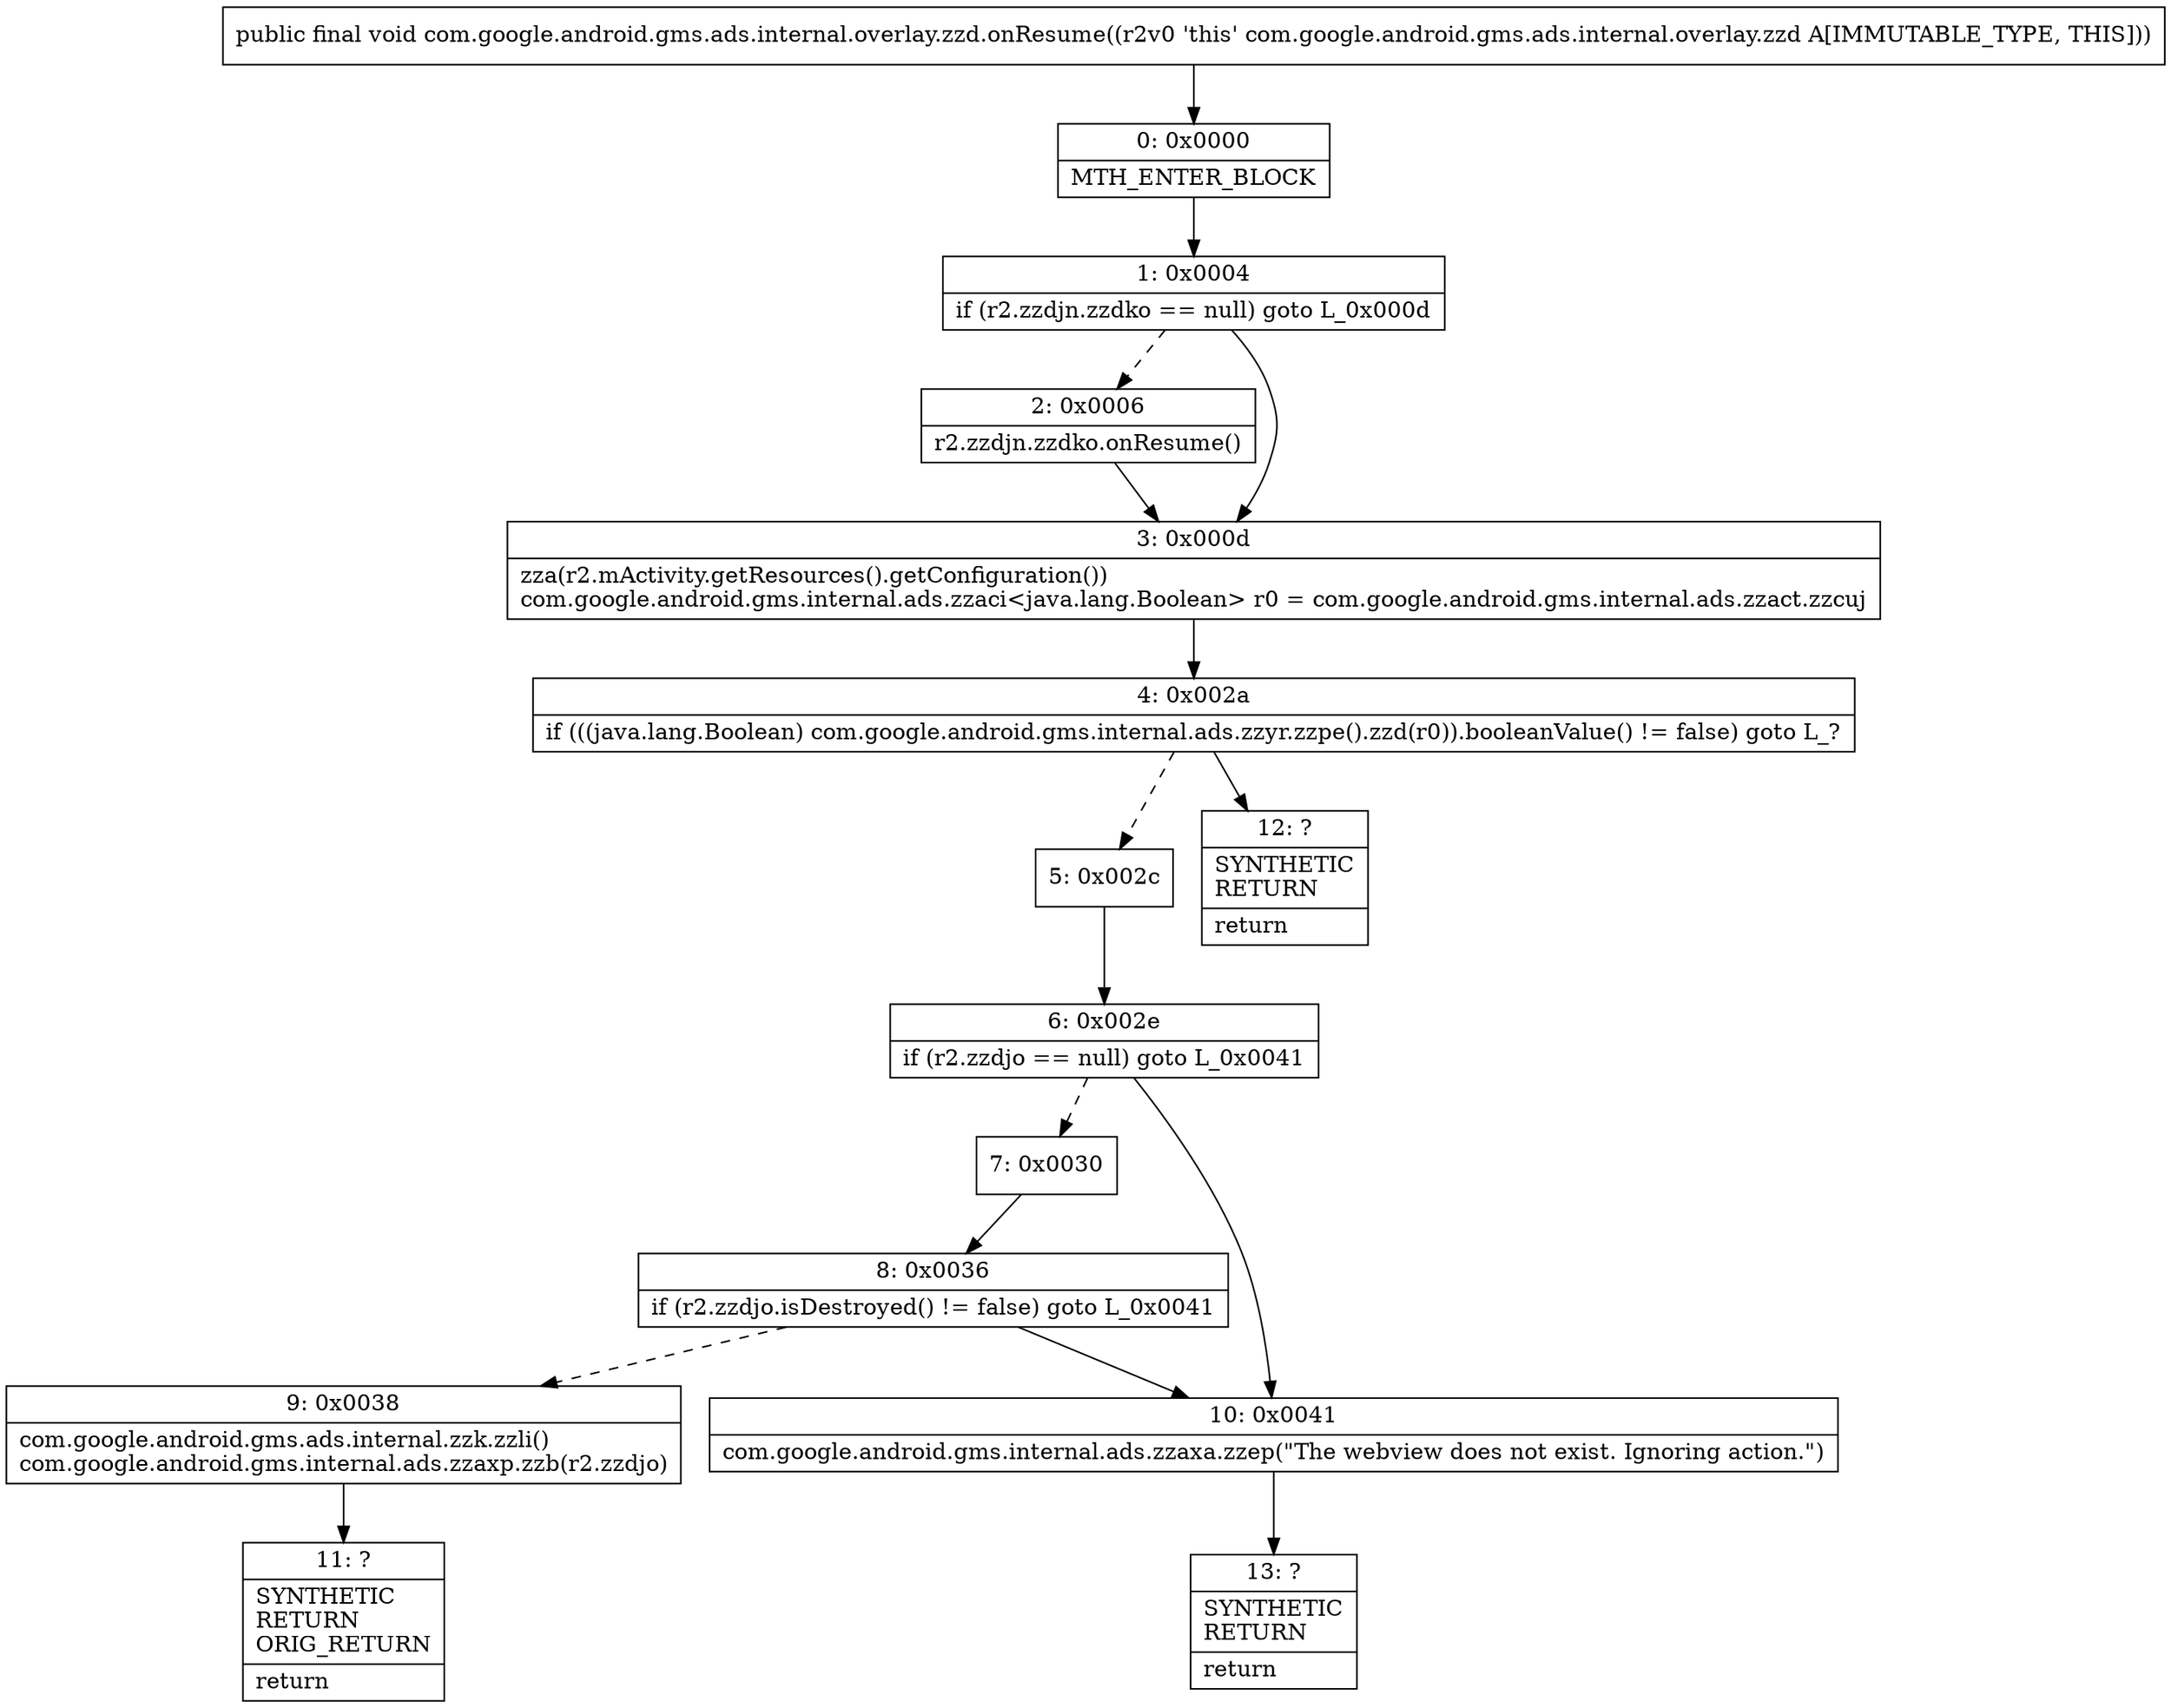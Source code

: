 digraph "CFG forcom.google.android.gms.ads.internal.overlay.zzd.onResume()V" {
Node_0 [shape=record,label="{0\:\ 0x0000|MTH_ENTER_BLOCK\l}"];
Node_1 [shape=record,label="{1\:\ 0x0004|if (r2.zzdjn.zzdko == null) goto L_0x000d\l}"];
Node_2 [shape=record,label="{2\:\ 0x0006|r2.zzdjn.zzdko.onResume()\l}"];
Node_3 [shape=record,label="{3\:\ 0x000d|zza(r2.mActivity.getResources().getConfiguration())\lcom.google.android.gms.internal.ads.zzaci\<java.lang.Boolean\> r0 = com.google.android.gms.internal.ads.zzact.zzcuj\l}"];
Node_4 [shape=record,label="{4\:\ 0x002a|if (((java.lang.Boolean) com.google.android.gms.internal.ads.zzyr.zzpe().zzd(r0)).booleanValue() != false) goto L_?\l}"];
Node_5 [shape=record,label="{5\:\ 0x002c}"];
Node_6 [shape=record,label="{6\:\ 0x002e|if (r2.zzdjo == null) goto L_0x0041\l}"];
Node_7 [shape=record,label="{7\:\ 0x0030}"];
Node_8 [shape=record,label="{8\:\ 0x0036|if (r2.zzdjo.isDestroyed() != false) goto L_0x0041\l}"];
Node_9 [shape=record,label="{9\:\ 0x0038|com.google.android.gms.ads.internal.zzk.zzli()\lcom.google.android.gms.internal.ads.zzaxp.zzb(r2.zzdjo)\l}"];
Node_10 [shape=record,label="{10\:\ 0x0041|com.google.android.gms.internal.ads.zzaxa.zzep(\"The webview does not exist. Ignoring action.\")\l}"];
Node_11 [shape=record,label="{11\:\ ?|SYNTHETIC\lRETURN\lORIG_RETURN\l|return\l}"];
Node_12 [shape=record,label="{12\:\ ?|SYNTHETIC\lRETURN\l|return\l}"];
Node_13 [shape=record,label="{13\:\ ?|SYNTHETIC\lRETURN\l|return\l}"];
MethodNode[shape=record,label="{public final void com.google.android.gms.ads.internal.overlay.zzd.onResume((r2v0 'this' com.google.android.gms.ads.internal.overlay.zzd A[IMMUTABLE_TYPE, THIS])) }"];
MethodNode -> Node_0;
Node_0 -> Node_1;
Node_1 -> Node_2[style=dashed];
Node_1 -> Node_3;
Node_2 -> Node_3;
Node_3 -> Node_4;
Node_4 -> Node_5[style=dashed];
Node_4 -> Node_12;
Node_5 -> Node_6;
Node_6 -> Node_7[style=dashed];
Node_6 -> Node_10;
Node_7 -> Node_8;
Node_8 -> Node_9[style=dashed];
Node_8 -> Node_10;
Node_9 -> Node_11;
Node_10 -> Node_13;
}

